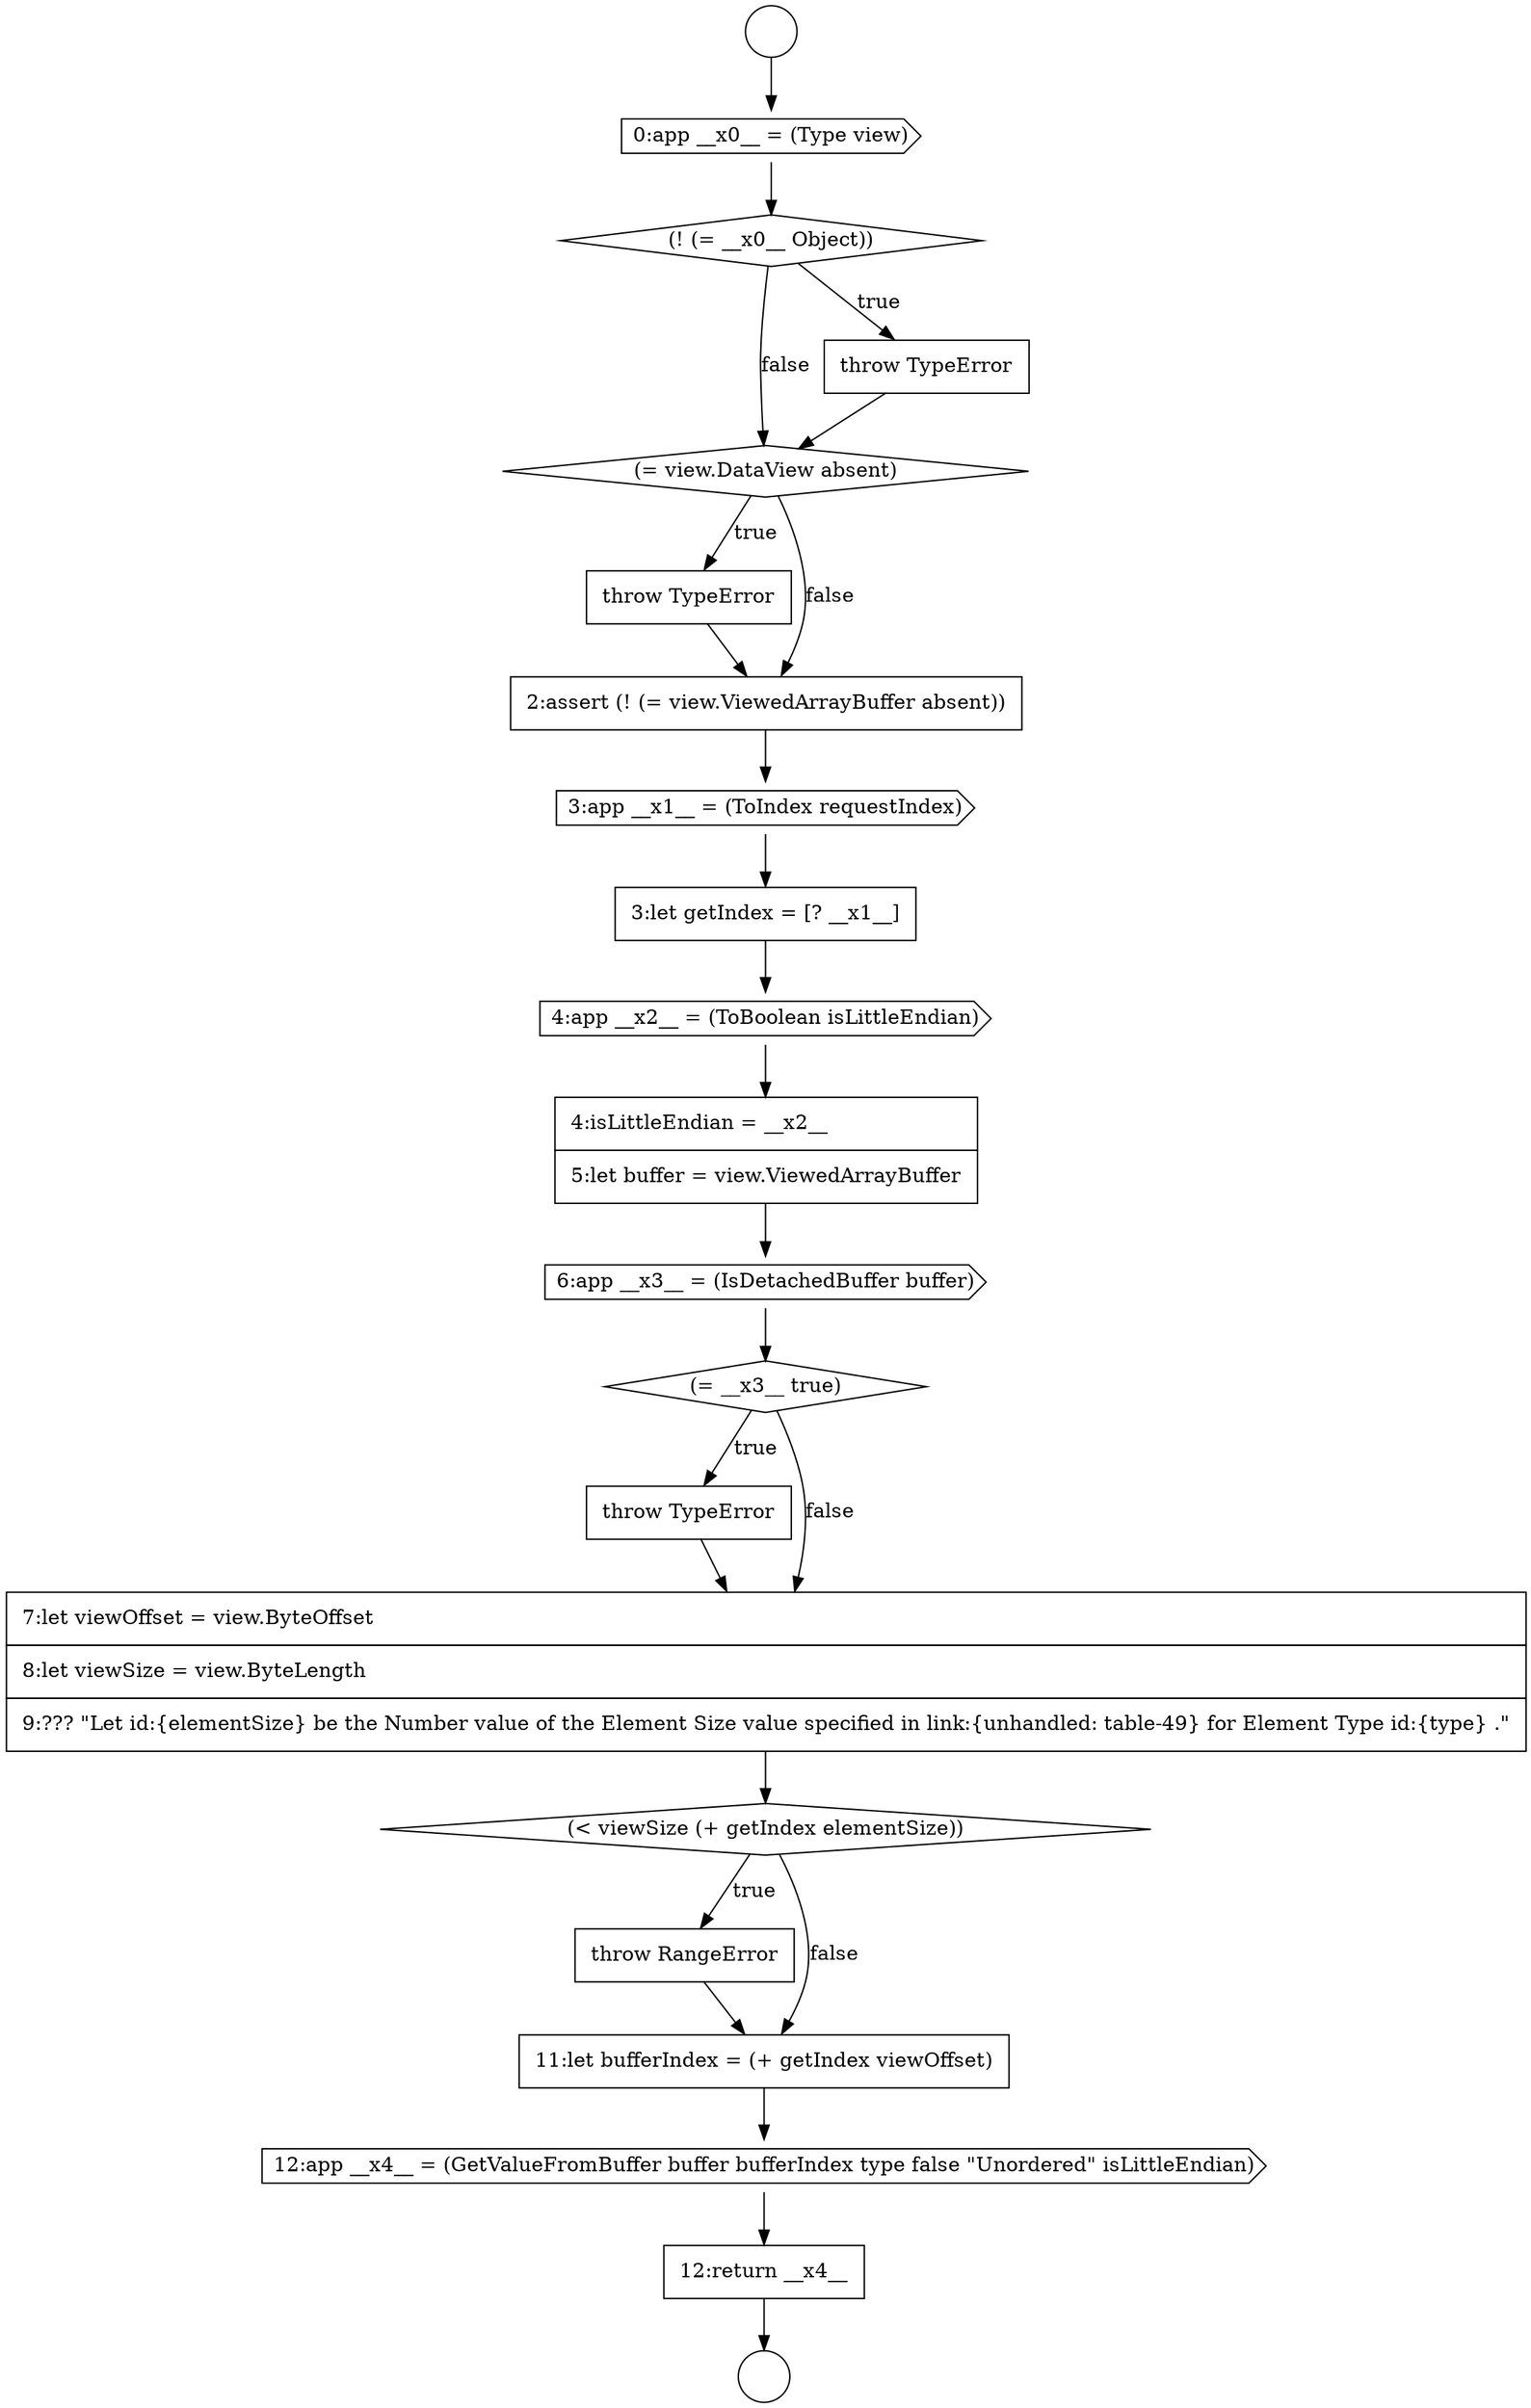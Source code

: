 digraph {
  node16894 [shape=none, margin=0, label=<<font color="black">
    <table border="0" cellborder="1" cellspacing="0" cellpadding="10">
      <tr><td align="left">throw TypeError</td></tr>
    </table>
  </font>> color="black" fillcolor="white" style=filled]
  node16890 [shape=cds, label=<<font color="black">4:app __x2__ = (ToBoolean isLittleEndian)</font>> color="black" fillcolor="white" style=filled]
  node16897 [shape=none, margin=0, label=<<font color="black">
    <table border="0" cellborder="1" cellspacing="0" cellpadding="10">
      <tr><td align="left">throw RangeError</td></tr>
    </table>
  </font>> color="black" fillcolor="white" style=filled]
  node16885 [shape=diamond, label=<<font color="black">(= view.DataView absent)</font>> color="black" fillcolor="white" style=filled]
  node16882 [shape=cds, label=<<font color="black">0:app __x0__ = (Type view)</font>> color="black" fillcolor="white" style=filled]
  node16880 [shape=circle label=" " color="black" fillcolor="white" style=filled]
  node16899 [shape=cds, label=<<font color="black">12:app __x4__ = (GetValueFromBuffer buffer bufferIndex type false &quot;Unordered&quot; isLittleEndian)</font>> color="black" fillcolor="white" style=filled]
  node16893 [shape=diamond, label=<<font color="black">(= __x3__ true)</font>> color="black" fillcolor="white" style=filled]
  node16889 [shape=none, margin=0, label=<<font color="black">
    <table border="0" cellborder="1" cellspacing="0" cellpadding="10">
      <tr><td align="left">3:let getIndex = [? __x1__]</td></tr>
    </table>
  </font>> color="black" fillcolor="white" style=filled]
  node16886 [shape=none, margin=0, label=<<font color="black">
    <table border="0" cellborder="1" cellspacing="0" cellpadding="10">
      <tr><td align="left">throw TypeError</td></tr>
    </table>
  </font>> color="black" fillcolor="white" style=filled]
  node16896 [shape=diamond, label=<<font color="black">(&lt; viewSize (+ getIndex elementSize))</font>> color="black" fillcolor="white" style=filled]
  node16887 [shape=none, margin=0, label=<<font color="black">
    <table border="0" cellborder="1" cellspacing="0" cellpadding="10">
      <tr><td align="left">2:assert (! (= view.ViewedArrayBuffer absent))</td></tr>
    </table>
  </font>> color="black" fillcolor="white" style=filled]
  node16892 [shape=cds, label=<<font color="black">6:app __x3__ = (IsDetachedBuffer buffer)</font>> color="black" fillcolor="white" style=filled]
  node16895 [shape=none, margin=0, label=<<font color="black">
    <table border="0" cellborder="1" cellspacing="0" cellpadding="10">
      <tr><td align="left">7:let viewOffset = view.ByteOffset</td></tr>
      <tr><td align="left">8:let viewSize = view.ByteLength</td></tr>
      <tr><td align="left">9:??? &quot;Let id:{elementSize} be the Number value of the Element Size value specified in link:{unhandled: table-49} for Element Type id:{type} .&quot;</td></tr>
    </table>
  </font>> color="black" fillcolor="white" style=filled]
  node16884 [shape=none, margin=0, label=<<font color="black">
    <table border="0" cellborder="1" cellspacing="0" cellpadding="10">
      <tr><td align="left">throw TypeError</td></tr>
    </table>
  </font>> color="black" fillcolor="white" style=filled]
  node16888 [shape=cds, label=<<font color="black">3:app __x1__ = (ToIndex requestIndex)</font>> color="black" fillcolor="white" style=filled]
  node16891 [shape=none, margin=0, label=<<font color="black">
    <table border="0" cellborder="1" cellspacing="0" cellpadding="10">
      <tr><td align="left">4:isLittleEndian = __x2__</td></tr>
      <tr><td align="left">5:let buffer = view.ViewedArrayBuffer</td></tr>
    </table>
  </font>> color="black" fillcolor="white" style=filled]
  node16898 [shape=none, margin=0, label=<<font color="black">
    <table border="0" cellborder="1" cellspacing="0" cellpadding="10">
      <tr><td align="left">11:let bufferIndex = (+ getIndex viewOffset)</td></tr>
    </table>
  </font>> color="black" fillcolor="white" style=filled]
  node16881 [shape=circle label=" " color="black" fillcolor="white" style=filled]
  node16900 [shape=none, margin=0, label=<<font color="black">
    <table border="0" cellborder="1" cellspacing="0" cellpadding="10">
      <tr><td align="left">12:return __x4__</td></tr>
    </table>
  </font>> color="black" fillcolor="white" style=filled]
  node16883 [shape=diamond, label=<<font color="black">(! (= __x0__ Object))</font>> color="black" fillcolor="white" style=filled]
  node16899 -> node16900 [ color="black"]
  node16890 -> node16891 [ color="black"]
  node16880 -> node16882 [ color="black"]
  node16883 -> node16884 [label=<<font color="black">true</font>> color="black"]
  node16883 -> node16885 [label=<<font color="black">false</font>> color="black"]
  node16896 -> node16897 [label=<<font color="black">true</font>> color="black"]
  node16896 -> node16898 [label=<<font color="black">false</font>> color="black"]
  node16887 -> node16888 [ color="black"]
  node16885 -> node16886 [label=<<font color="black">true</font>> color="black"]
  node16885 -> node16887 [label=<<font color="black">false</font>> color="black"]
  node16893 -> node16894 [label=<<font color="black">true</font>> color="black"]
  node16893 -> node16895 [label=<<font color="black">false</font>> color="black"]
  node16892 -> node16893 [ color="black"]
  node16895 -> node16896 [ color="black"]
  node16894 -> node16895 [ color="black"]
  node16889 -> node16890 [ color="black"]
  node16882 -> node16883 [ color="black"]
  node16898 -> node16899 [ color="black"]
  node16886 -> node16887 [ color="black"]
  node16900 -> node16881 [ color="black"]
  node16891 -> node16892 [ color="black"]
  node16888 -> node16889 [ color="black"]
  node16884 -> node16885 [ color="black"]
  node16897 -> node16898 [ color="black"]
}

